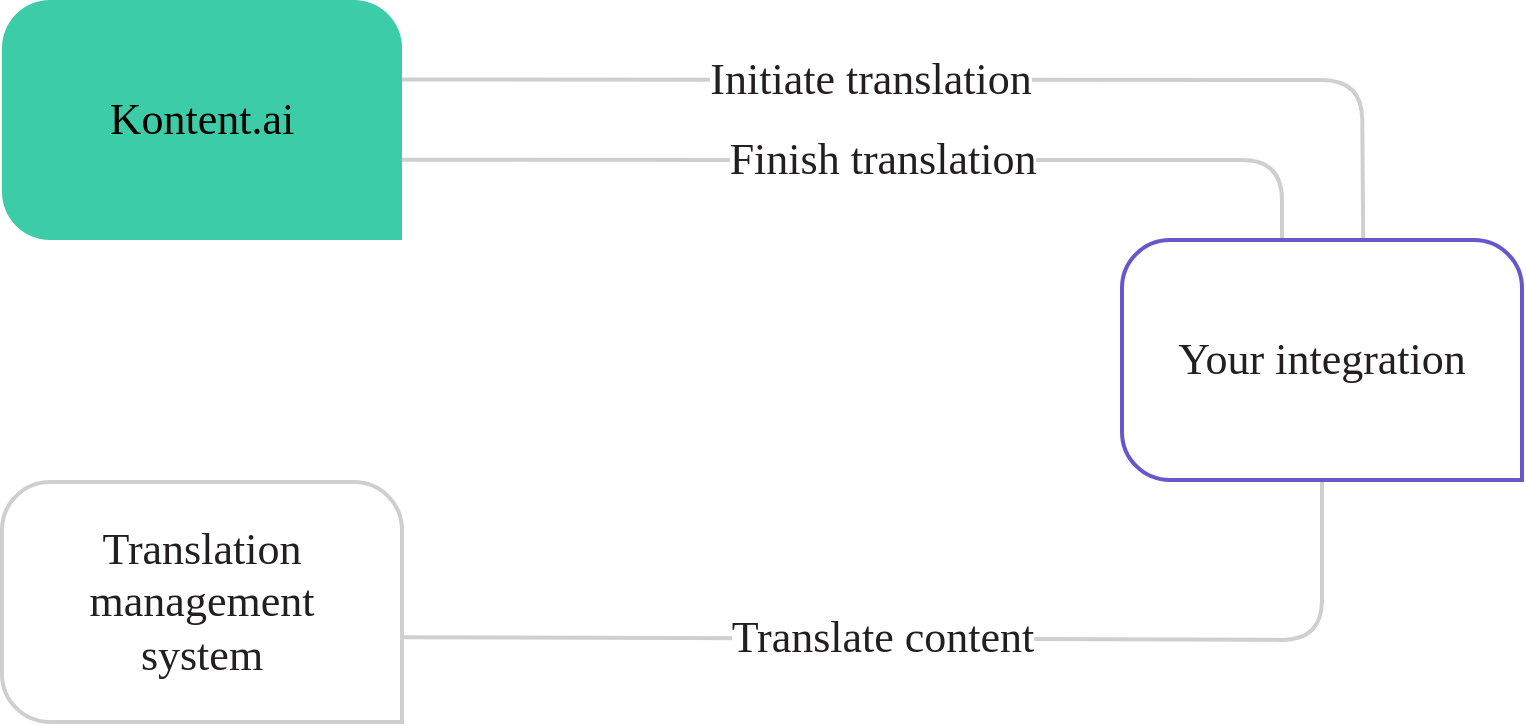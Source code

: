 <mxfile version="20.8.22" type="github"><diagram name="Page-1" id="dRqXIpLx9PeOItMLLFIT"><mxGraphModel dx="1486" dy="927" grid="1" gridSize="10" guides="1" tooltips="1" connect="1" arrows="1" fold="1" page="1" pageScale="1" pageWidth="413" pageHeight="583" math="0" shadow="0"><root><mxCell id="0"/><mxCell id="1" parent="0"/><mxCell id="h2NgvzLMeOVTrbme4FCn-1" value="Translation management system" style="verticalLabelPosition=middle;verticalAlign=middle;html=1;shape=mxgraph.basic.three_corner_round_rect;dx=12;whiteSpace=wrap;rounded=1;glass=0;flipV=0;strokeWidth=2;perimeterSpacing=0;strokeColor=#CFCFCF;fillColor=none;flipH=1;labelPosition=center;align=center;fontColor=#231F20;fontSize=22;fontFamily=Work Sans;fontSource=https%3A%2F%2Ffonts.googleapis.com%2Fcss%3Ffamily%3DWork%2BSans;spacing=20;overflow=hidden;" parent="1" vertex="1"><mxGeometry x="-80" y="321" width="200" height="120" as="geometry"/></mxCell><mxCell id="h2NgvzLMeOVTrbme4FCn-2" value="Initiate translation" style="endArrow=none;endFill=0;endSize=12;html=1;rounded=1;fontFamily=Work Sans;fontSource=https%3A%2F%2Ffonts.googleapis.com%2Fcss%3Ffamily%3DWork%2BSans;fontSize=22;fontColor=#231F20;strokeColor=#CFCFCF;strokeWidth=2;orthogonalLoop=0;arcSize=40;startArrow=none;startFill=0;entryX=0.397;entryY=-0.004;entryDx=0;entryDy=0;entryPerimeter=0;exitX=0.002;exitY=0.331;exitDx=0;exitDy=0;exitPerimeter=0;" parent="1" edge="1" target="h2NgvzLMeOVTrbme4FCn-5" source="h2NgvzLMeOVTrbme4FCn-6"><mxGeometry x="-0.162" width="160" relative="1" as="geometry"><mxPoint x="121" y="126" as="sourcePoint"/><mxPoint x="600" y="190" as="targetPoint"/><mxPoint as="offset"/><Array as="points"><mxPoint x="600" y="120"/></Array></mxGeometry></mxCell><mxCell id="h2NgvzLMeOVTrbme4FCn-4" value="Translate content" style="endArrow=none;endFill=0;endSize=12;html=1;fontFamily=Work Sans;fontSource=https%3A%2F%2Ffonts.googleapis.com%2Fcss%3Ffamily%3DWork%2BSans;fontSize=22;fontColor=#231F20;strokeColor=#CFCFCF;strokeWidth=2;orthogonalLoop=0;arcSize=40;startArrow=none;startFill=0;exitX=0.001;exitY=0.647;exitDx=0;exitDy=0;exitPerimeter=0;rounded=1;" parent="1" edge="1" target="h2NgvzLMeOVTrbme4FCn-5" source="h2NgvzLMeOVTrbme4FCn-1"><mxGeometry x="-0.111" width="160" relative="1" as="geometry"><mxPoint x="559" y="169" as="sourcePoint"/><mxPoint x="670" y="310" as="targetPoint"/><mxPoint as="offset"/><Array as="points"><mxPoint x="580" y="400"/></Array></mxGeometry></mxCell><mxCell id="h2NgvzLMeOVTrbme4FCn-3" value="Finish translation" style="endArrow=none;endFill=0;endSize=12;html=1;rounded=1;fontFamily=Work Sans;fontSource=https%3A%2F%2Ffonts.googleapis.com%2Fcss%3Ffamily%3DWork%2BSans;fontSize=22;fontColor=#231F20;strokeColor=#CFCFCF;strokeWidth=2;orthogonalLoop=0;arcSize=40;startArrow=none;startFill=0;exitX=0.001;exitY=0.666;exitDx=0;exitDy=0;exitPerimeter=0;entryX=0.6;entryY=0;entryDx=0;entryDy=0;entryPerimeter=0;" parent="1" source="h2NgvzLMeOVTrbme4FCn-6" target="h2NgvzLMeOVTrbme4FCn-5" edge="1"><mxGeometry width="160" relative="1" as="geometry"><mxPoint x="130" y="160" as="sourcePoint"/><mxPoint x="560" y="190" as="targetPoint"/><mxPoint as="offset"/><Array as="points"><mxPoint x="560" y="160"/></Array></mxGeometry></mxCell><mxCell id="h2NgvzLMeOVTrbme4FCn-5" value="Your integration" style="verticalLabelPosition=middle;verticalAlign=middle;html=1;shape=mxgraph.basic.three_corner_round_rect;dx=12;whiteSpace=wrap;rounded=1;glass=0;flipV=0;strokeWidth=2;perimeterSpacing=0;strokeColor=#6956cc;fillColor=none;flipH=1;labelPosition=center;align=center;fontColor=#231F20;fontSize=22;fontFamily=Work Sans;fontSource=https%3A%2F%2Ffonts.googleapis.com%2Fcss%3Ffamily%3DWork%2BSans;spacing=20;overflow=hidden;" parent="1" vertex="1"><mxGeometry x="480" y="200" width="200" height="120" as="geometry"/></mxCell><mxCell id="h2NgvzLMeOVTrbme4FCn-6" value="&lt;font style=&quot;font-size: 22px;&quot;&gt;Kontent.ai&lt;/font&gt;" style="verticalLabelPosition=middle;verticalAlign=middle;html=1;shape=mxgraph.basic.three_corner_round_rect;dx=12;whiteSpace=wrap;rounded=1;glass=0;flipV=0;strokeWidth=2;perimeterSpacing=0;strokeColor=none;fillColor=#3dcca8;flipH=1;labelPosition=center;align=center;fontFamily=Work Sans;fontSource=https%3A%2F%2Ffonts.googleapis.com%2Fcss%3Ffamily%3DWork%2BSans;spacing=20;overflow=hidden;" parent="1" vertex="1"><mxGeometry x="-80" y="80" width="200" height="120" as="geometry"/></mxCell></root></mxGraphModel></diagram></mxfile>